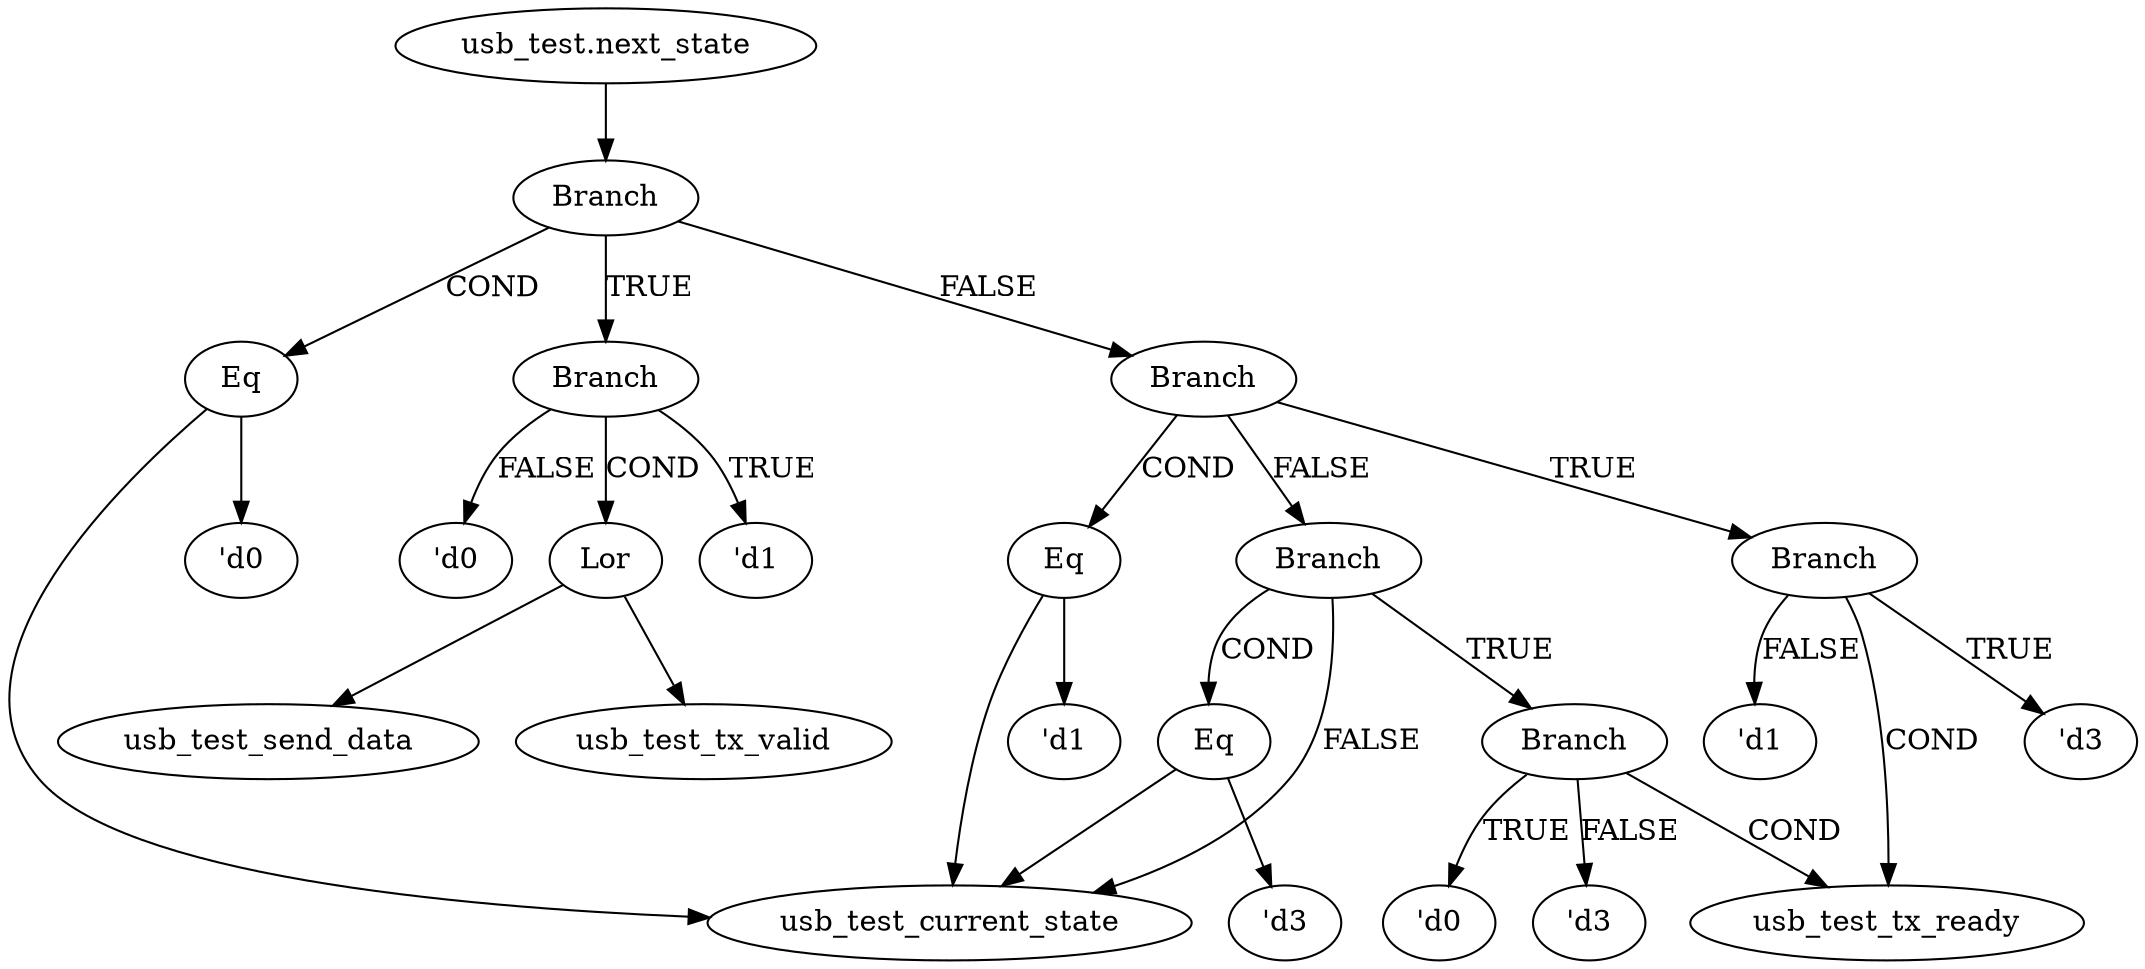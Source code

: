 strict digraph "" {
	node [label="\N"];
	"usb_test.next_state_graphrename_0"	[color=black,
		label="usb_test.next_state"];
	Branch_graphrename_1	[color=black,
		label=Branch];
	"usb_test.next_state_graphrename_0" -> Branch_graphrename_1	[color=black];
	Eq_graphrename_2	[color=black,
		label=Eq];
	Branch_graphrename_1 -> Eq_graphrename_2	[color=black,
		label=COND];
	Branch_graphrename_4	[color=black,
		label=Branch];
	Branch_graphrename_1 -> Branch_graphrename_4	[color=black,
		label=TRUE];
	Branch_graphrename_8	[color=black,
		label=Branch];
	Branch_graphrename_1 -> Branch_graphrename_8	[color=black,
		label=FALSE];
	usb_test_current_state	[color=black];
	Eq_graphrename_2 -> usb_test_current_state	[color=black];
	"'d0_graphrename_3"	[color=black,
		label="'d0"];
	Eq_graphrename_2 -> "'d0_graphrename_3"	[color=black];
	Lor_graphrename_5	[color=black,
		label=Lor];
	Branch_graphrename_4 -> Lor_graphrename_5	[color=black,
		label=COND];
	"'d1_graphrename_6"	[color=black,
		label="'d1"];
	Branch_graphrename_4 -> "'d1_graphrename_6"	[color=black,
		label=TRUE];
	"'d0_graphrename_7"	[color=black,
		label="'d0"];
	Branch_graphrename_4 -> "'d0_graphrename_7"	[color=black,
		label=FALSE];
	usb_test_tx_valid	[color=black];
	Lor_graphrename_5 -> usb_test_tx_valid	[color=black];
	usb_test_send_data	[color=black];
	Lor_graphrename_5 -> usb_test_send_data	[color=black];
	Eq_graphrename_9	[color=black,
		label=Eq];
	Branch_graphrename_8 -> Eq_graphrename_9	[color=black,
		label=COND];
	Branch_graphrename_11	[color=black,
		label=Branch];
	Branch_graphrename_8 -> Branch_graphrename_11	[color=black,
		label=TRUE];
	Branch_graphrename_14	[color=black,
		label=Branch];
	Branch_graphrename_8 -> Branch_graphrename_14	[color=black,
		label=FALSE];
	Eq_graphrename_9 -> usb_test_current_state	[color=black];
	"'d1_graphrename_10"	[color=black,
		label="'d1"];
	Eq_graphrename_9 -> "'d1_graphrename_10"	[color=black];
	usb_test_tx_ready	[color=black];
	Branch_graphrename_11 -> usb_test_tx_ready	[color=black,
		label=COND];
	"'d3_graphrename_12"	[color=black,
		label="'d3"];
	Branch_graphrename_11 -> "'d3_graphrename_12"	[color=black,
		label=TRUE];
	"'d1_graphrename_13"	[color=black,
		label="'d1"];
	Branch_graphrename_11 -> "'d1_graphrename_13"	[color=black,
		label=FALSE];
	Branch_graphrename_14 -> usb_test_current_state	[color=black,
		label=FALSE];
	Eq_graphrename_15	[color=black,
		label=Eq];
	Branch_graphrename_14 -> Eq_graphrename_15	[color=black,
		label=COND];
	Branch_graphrename_17	[color=black,
		label=Branch];
	Branch_graphrename_14 -> Branch_graphrename_17	[color=black,
		label=TRUE];
	Eq_graphrename_15 -> usb_test_current_state	[color=black];
	"'d3_graphrename_16"	[color=black,
		label="'d3"];
	Eq_graphrename_15 -> "'d3_graphrename_16"	[color=black];
	Branch_graphrename_17 -> usb_test_tx_ready	[color=black,
		label=COND];
	"'d0_graphrename_18"	[color=black,
		label="'d0"];
	Branch_graphrename_17 -> "'d0_graphrename_18"	[color=black,
		label=TRUE];
	"'d3_graphrename_19"	[color=black,
		label="'d3"];
	Branch_graphrename_17 -> "'d3_graphrename_19"	[color=black,
		label=FALSE];
}
